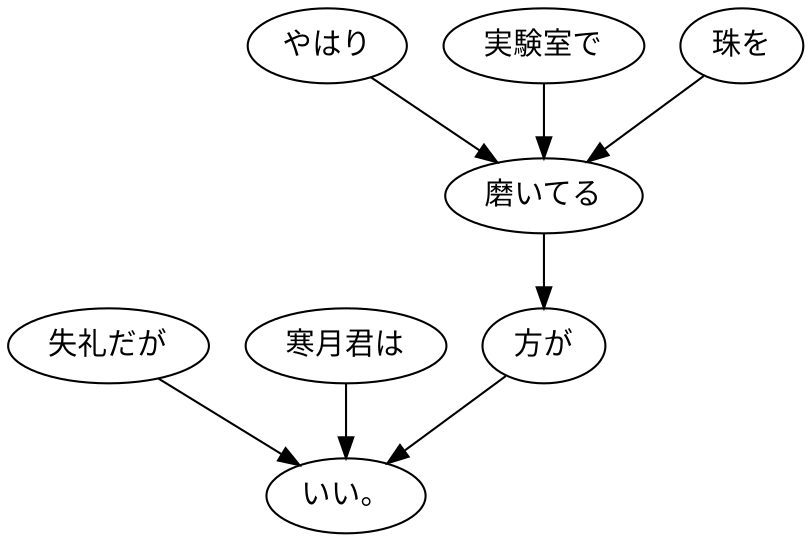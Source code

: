digraph graph3794 {
	node0 [label="失礼だが"];
	node1 [label="寒月君は"];
	node2 [label="やはり"];
	node3 [label="実験室で"];
	node4 [label="珠を"];
	node5 [label="磨いてる"];
	node6 [label="方が"];
	node7 [label="いい。"];
	node0 -> node7;
	node1 -> node7;
	node2 -> node5;
	node3 -> node5;
	node4 -> node5;
	node5 -> node6;
	node6 -> node7;
}
